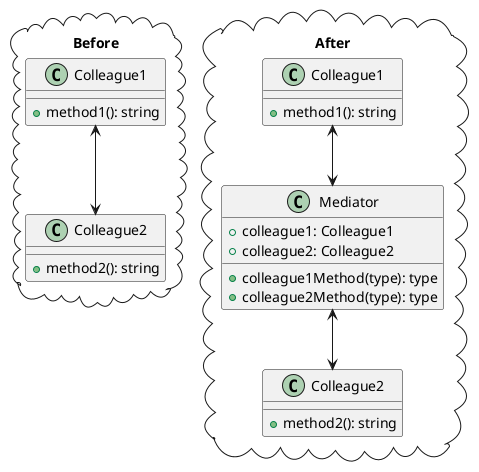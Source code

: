 @startuml

package Before <<cloud>> {
    class "Colleague1" as ColleagueB1 {
        + method1(): string
    }

    class "Colleague2" as ColleagueB2 {
        + method2(): string
    }

    ColleagueB1 <--> ColleagueB2
}


package After <<cloud>> {
    class "Colleague1" as ColleagueA1 {
        + method1(): string
    }

    class Mediator {
        + colleague1: Colleague1
        + colleague2: Colleague2
        + colleague1Method(type): type
        + colleague2Method(type): type
    }

    class "Colleague2" as ColleagueA2 {
        + method2(): string
    }

    ColleagueA1 <--> Mediator
    Mediator <--> ColleagueA2
}

@enduml